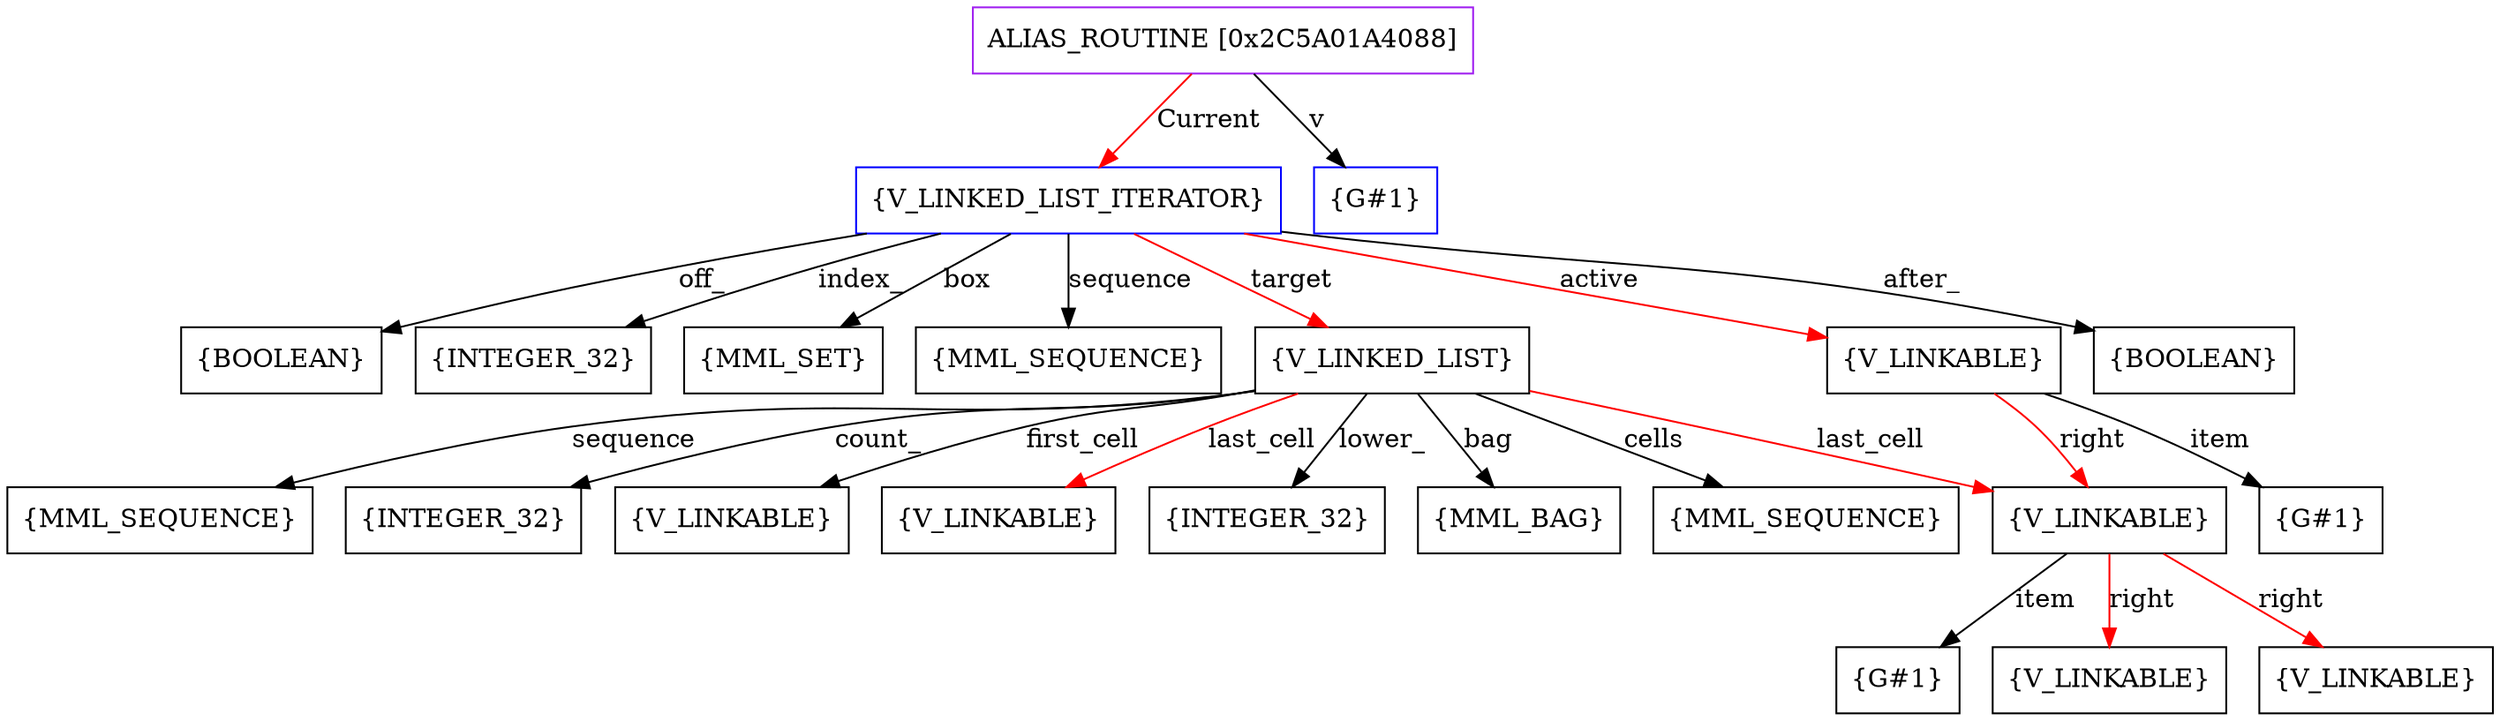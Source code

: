 digraph g {
	node [shape=box]
	b1[color=purple label=<ALIAS_ROUTINE [0x2C5A01A4088]>]
	b2[color=blue label=<{V_LINKED_LIST_ITERATOR}>]
	b3[label=<{BOOLEAN}>]
	b4[label=<{INTEGER_32}>]
	b5[label=<{MML_SET}>]
	b6[label=<{MML_SEQUENCE}>]
	b7[label=<{V_LINKED_LIST}>]
	b8[label=<{INTEGER_32}>]
	b9[label=<{MML_BAG}>]
	b10[label=<{MML_SEQUENCE}>]
	b11[label=<{INTEGER_32}>]
	b12[label=<{V_LINKABLE}>]
	b13[label=<{V_LINKABLE}>]
	b14[label=<{V_LINKABLE}>]
	b15[label=<{G#1}>]
	b16[label=<{V_LINKABLE}>]
	b17[label=<{V_LINKABLE}>]
	b18[label=<{MML_SEQUENCE}>]
	b19[label=<{V_LINKABLE}>]
	b20[label=<{G#1}>]
	b21[label=<{BOOLEAN}>]
	b22[color=blue label=<{G#1}>]
	b1->b2[color=red label=<Current>]
	b2->b3[label=<off_>]
	b2->b4[label=<index_>]
	b2->b5[label=<box>]
	b2->b6[label=<sequence>]
	b2->b7[color=red label=<target>]
	b7->b8[label=<lower_>]
	b7->b9[label=<bag>]
	b7->b10[label=<sequence>]
	b7->b11[label=<count_>]
	b7->b12[label=<first_cell>]
	b7->b13[color=red label=<last_cell>]
	b7->b14[color=red label=<last_cell>]
	b14->b15[label=<item>]
	b14->b16[color=red label=<right>]
	b14->b17[color=red label=<right>]
	b7->b18[label=<cells>]
	b2->b19[color=red label=<active>]
	b19->b20[label=<item>]
	b19->b14[color=red label=<right>]
	b2->b21[label=<after_>]
	b1->b22[label=<v>]
}
